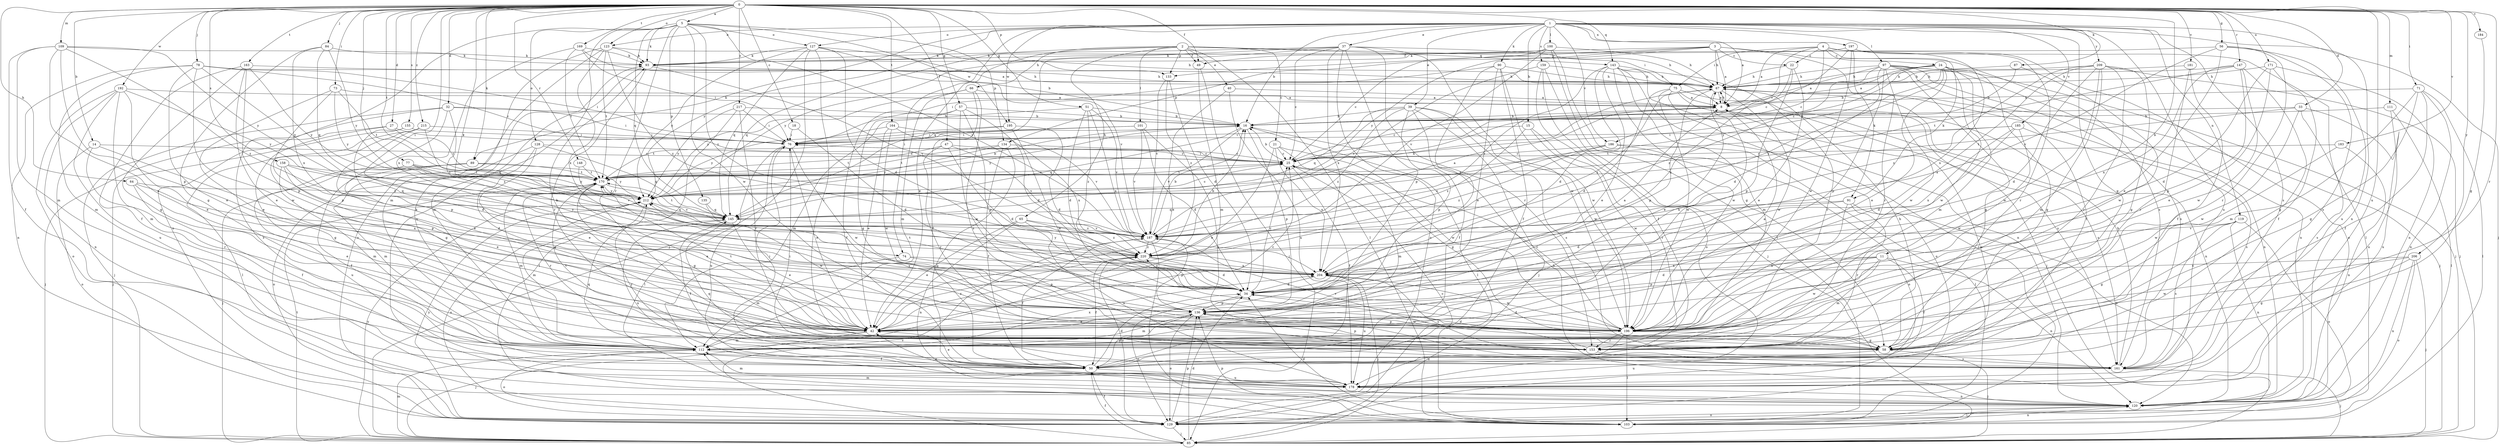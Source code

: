 strict digraph  {
0;
1;
2;
3;
4;
5;
8;
11;
14;
15;
16;
18;
21;
22;
24;
25;
27;
32;
33;
34;
37;
39;
40;
42;
47;
49;
50;
51;
56;
57;
58;
64;
65;
66;
67;
71;
73;
74;
75;
76;
77;
78;
84;
85;
87;
89;
90;
91;
93;
97;
100;
101;
103;
109;
111;
112;
119;
120;
123;
127;
128;
129;
133;
134;
135;
136;
143;
145;
147;
148;
153;
155;
158;
159;
161;
163;
164;
169;
170;
171;
178;
181;
183;
184;
185;
186;
187;
192;
195;
196;
197;
204;
206;
209;
212;
215;
217;
220;
0 -> 5  [label=a];
0 -> 11  [label=b];
0 -> 14  [label=b];
0 -> 18  [label=c];
0 -> 27  [label=d];
0 -> 32  [label=d];
0 -> 33  [label=d];
0 -> 47  [label=f];
0 -> 49  [label=f];
0 -> 51  [label=g];
0 -> 56  [label=g];
0 -> 57  [label=g];
0 -> 64  [label=h];
0 -> 71  [label=i];
0 -> 73  [label=i];
0 -> 74  [label=i];
0 -> 77  [label=j];
0 -> 78  [label=j];
0 -> 84  [label=j];
0 -> 87  [label=k];
0 -> 89  [label=k];
0 -> 109  [label=m];
0 -> 111  [label=m];
0 -> 123  [label=o];
0 -> 133  [label=p];
0 -> 143  [label=q];
0 -> 147  [label=r];
0 -> 148  [label=r];
0 -> 153  [label=r];
0 -> 155  [label=s];
0 -> 158  [label=s];
0 -> 163  [label=t];
0 -> 164  [label=t];
0 -> 169  [label=t];
0 -> 170  [label=t];
0 -> 171  [label=u];
0 -> 178  [label=u];
0 -> 181  [label=v];
0 -> 183  [label=v];
0 -> 184  [label=v];
0 -> 192  [label=w];
0 -> 206  [label=y];
0 -> 215  [label=z];
0 -> 217  [label=z];
0 -> 220  [label=z];
1 -> 8  [label=a];
1 -> 15  [label=b];
1 -> 16  [label=b];
1 -> 37  [label=e];
1 -> 39  [label=e];
1 -> 58  [label=g];
1 -> 74  [label=i];
1 -> 85  [label=j];
1 -> 89  [label=k];
1 -> 90  [label=k];
1 -> 97  [label=l];
1 -> 100  [label=l];
1 -> 119  [label=n];
1 -> 120  [label=n];
1 -> 123  [label=o];
1 -> 127  [label=o];
1 -> 159  [label=s];
1 -> 161  [label=s];
1 -> 178  [label=u];
1 -> 185  [label=v];
1 -> 186  [label=v];
1 -> 195  [label=w];
1 -> 197  [label=x];
1 -> 209  [label=y];
1 -> 212  [label=y];
2 -> 21  [label=c];
2 -> 40  [label=e];
2 -> 42  [label=e];
2 -> 49  [label=f];
2 -> 65  [label=h];
2 -> 66  [label=h];
2 -> 75  [label=i];
2 -> 101  [label=l];
2 -> 103  [label=l];
2 -> 133  [label=p];
2 -> 143  [label=q];
2 -> 145  [label=q];
3 -> 8  [label=a];
3 -> 22  [label=c];
3 -> 49  [label=f];
3 -> 67  [label=h];
3 -> 91  [label=k];
3 -> 133  [label=p];
3 -> 134  [label=p];
3 -> 161  [label=s];
3 -> 212  [label=y];
4 -> 8  [label=a];
4 -> 22  [label=c];
4 -> 24  [label=c];
4 -> 25  [label=c];
4 -> 75  [label=i];
4 -> 91  [label=k];
4 -> 153  [label=r];
4 -> 186  [label=v];
4 -> 204  [label=x];
5 -> 93  [label=k];
5 -> 120  [label=n];
5 -> 127  [label=o];
5 -> 128  [label=o];
5 -> 129  [label=o];
5 -> 134  [label=p];
5 -> 135  [label=p];
5 -> 145  [label=q];
5 -> 153  [label=r];
5 -> 187  [label=v];
5 -> 195  [label=w];
5 -> 196  [label=w];
5 -> 220  [label=z];
8 -> 16  [label=b];
8 -> 25  [label=c];
8 -> 67  [label=h];
8 -> 120  [label=n];
8 -> 161  [label=s];
11 -> 34  [label=d];
11 -> 50  [label=f];
11 -> 112  [label=m];
11 -> 120  [label=n];
11 -> 136  [label=p];
11 -> 196  [label=w];
11 -> 204  [label=x];
14 -> 25  [label=c];
14 -> 129  [label=o];
14 -> 136  [label=p];
14 -> 153  [label=r];
15 -> 76  [label=i];
15 -> 153  [label=r];
15 -> 196  [label=w];
15 -> 220  [label=z];
16 -> 76  [label=i];
16 -> 103  [label=l];
16 -> 136  [label=p];
16 -> 145  [label=q];
16 -> 187  [label=v];
16 -> 212  [label=y];
18 -> 34  [label=d];
18 -> 76  [label=i];
21 -> 25  [label=c];
21 -> 42  [label=e];
21 -> 58  [label=g];
21 -> 196  [label=w];
21 -> 204  [label=x];
22 -> 42  [label=e];
22 -> 67  [label=h];
22 -> 136  [label=p];
22 -> 204  [label=x];
24 -> 8  [label=a];
24 -> 16  [label=b];
24 -> 25  [label=c];
24 -> 42  [label=e];
24 -> 58  [label=g];
24 -> 67  [label=h];
24 -> 112  [label=m];
24 -> 187  [label=v];
24 -> 196  [label=w];
24 -> 212  [label=y];
25 -> 16  [label=b];
25 -> 50  [label=f];
25 -> 76  [label=i];
25 -> 112  [label=m];
25 -> 170  [label=t];
27 -> 58  [label=g];
27 -> 76  [label=i];
27 -> 85  [label=j];
27 -> 170  [label=t];
32 -> 16  [label=b];
32 -> 76  [label=i];
32 -> 85  [label=j];
32 -> 136  [label=p];
32 -> 161  [label=s];
32 -> 220  [label=z];
33 -> 16  [label=b];
33 -> 161  [label=s];
33 -> 170  [label=t];
33 -> 178  [label=u];
33 -> 196  [label=w];
34 -> 8  [label=a];
34 -> 25  [label=c];
34 -> 129  [label=o];
34 -> 136  [label=p];
34 -> 170  [label=t];
37 -> 25  [label=c];
37 -> 67  [label=h];
37 -> 93  [label=k];
37 -> 129  [label=o];
37 -> 136  [label=p];
37 -> 145  [label=q];
37 -> 153  [label=r];
37 -> 196  [label=w];
37 -> 204  [label=x];
37 -> 212  [label=y];
39 -> 16  [label=b];
39 -> 50  [label=f];
39 -> 85  [label=j];
39 -> 136  [label=p];
39 -> 145  [label=q];
39 -> 161  [label=s];
39 -> 196  [label=w];
39 -> 220  [label=z];
40 -> 8  [label=a];
40 -> 42  [label=e];
40 -> 178  [label=u];
42 -> 25  [label=c];
42 -> 67  [label=h];
42 -> 85  [label=j];
42 -> 93  [label=k];
42 -> 112  [label=m];
42 -> 170  [label=t];
42 -> 220  [label=z];
47 -> 25  [label=c];
47 -> 34  [label=d];
47 -> 153  [label=r];
47 -> 170  [label=t];
47 -> 187  [label=v];
49 -> 85  [label=j];
49 -> 112  [label=m];
50 -> 34  [label=d];
50 -> 42  [label=e];
50 -> 76  [label=i];
50 -> 136  [label=p];
50 -> 178  [label=u];
50 -> 212  [label=y];
51 -> 16  [label=b];
51 -> 34  [label=d];
51 -> 112  [label=m];
51 -> 187  [label=v];
51 -> 204  [label=x];
51 -> 220  [label=z];
56 -> 42  [label=e];
56 -> 93  [label=k];
56 -> 153  [label=r];
56 -> 161  [label=s];
56 -> 178  [label=u];
56 -> 187  [label=v];
57 -> 16  [label=b];
57 -> 34  [label=d];
57 -> 50  [label=f];
57 -> 58  [label=g];
57 -> 136  [label=p];
57 -> 196  [label=w];
58 -> 67  [label=h];
58 -> 85  [label=j];
58 -> 178  [label=u];
58 -> 187  [label=v];
64 -> 42  [label=e];
64 -> 50  [label=f];
64 -> 204  [label=x];
64 -> 212  [label=y];
65 -> 42  [label=e];
65 -> 120  [label=n];
65 -> 178  [label=u];
65 -> 187  [label=v];
65 -> 220  [label=z];
66 -> 8  [label=a];
66 -> 50  [label=f];
66 -> 112  [label=m];
66 -> 161  [label=s];
66 -> 212  [label=y];
67 -> 8  [label=a];
67 -> 42  [label=e];
67 -> 85  [label=j];
67 -> 120  [label=n];
67 -> 136  [label=p];
67 -> 196  [label=w];
67 -> 220  [label=z];
71 -> 8  [label=a];
71 -> 50  [label=f];
71 -> 58  [label=g];
71 -> 103  [label=l];
71 -> 112  [label=m];
71 -> 120  [label=n];
73 -> 8  [label=a];
73 -> 42  [label=e];
73 -> 136  [label=p];
73 -> 170  [label=t];
73 -> 212  [label=y];
74 -> 112  [label=m];
74 -> 136  [label=p];
74 -> 204  [label=x];
75 -> 8  [label=a];
75 -> 34  [label=d];
75 -> 85  [label=j];
75 -> 129  [label=o];
75 -> 161  [label=s];
75 -> 196  [label=w];
76 -> 25  [label=c];
76 -> 42  [label=e];
76 -> 103  [label=l];
76 -> 178  [label=u];
76 -> 196  [label=w];
77 -> 170  [label=t];
77 -> 178  [label=u];
77 -> 212  [label=y];
77 -> 220  [label=z];
78 -> 25  [label=c];
78 -> 42  [label=e];
78 -> 67  [label=h];
78 -> 76  [label=i];
78 -> 112  [label=m];
78 -> 120  [label=n];
78 -> 196  [label=w];
78 -> 212  [label=y];
84 -> 58  [label=g];
84 -> 93  [label=k];
84 -> 145  [label=q];
84 -> 204  [label=x];
84 -> 212  [label=y];
85 -> 34  [label=d];
85 -> 50  [label=f];
85 -> 112  [label=m];
85 -> 170  [label=t];
85 -> 187  [label=v];
85 -> 212  [label=y];
87 -> 16  [label=b];
87 -> 67  [label=h];
87 -> 196  [label=w];
89 -> 50  [label=f];
89 -> 85  [label=j];
89 -> 112  [label=m];
89 -> 170  [label=t];
89 -> 212  [label=y];
90 -> 42  [label=e];
90 -> 50  [label=f];
90 -> 67  [label=h];
90 -> 76  [label=i];
90 -> 196  [label=w];
90 -> 204  [label=x];
91 -> 34  [label=d];
91 -> 120  [label=n];
91 -> 145  [label=q];
91 -> 153  [label=r];
91 -> 196  [label=w];
93 -> 67  [label=h];
93 -> 112  [label=m];
93 -> 153  [label=r];
93 -> 187  [label=v];
97 -> 8  [label=a];
97 -> 34  [label=d];
97 -> 50  [label=f];
97 -> 58  [label=g];
97 -> 67  [label=h];
97 -> 85  [label=j];
97 -> 120  [label=n];
97 -> 136  [label=p];
97 -> 161  [label=s];
97 -> 196  [label=w];
97 -> 220  [label=z];
100 -> 25  [label=c];
100 -> 58  [label=g];
100 -> 67  [label=h];
100 -> 93  [label=k];
100 -> 103  [label=l];
100 -> 187  [label=v];
101 -> 34  [label=d];
101 -> 76  [label=i];
101 -> 161  [label=s];
101 -> 170  [label=t];
101 -> 187  [label=v];
103 -> 34  [label=d];
103 -> 120  [label=n];
103 -> 136  [label=p];
109 -> 42  [label=e];
109 -> 50  [label=f];
109 -> 93  [label=k];
109 -> 112  [label=m];
109 -> 136  [label=p];
109 -> 212  [label=y];
109 -> 220  [label=z];
111 -> 16  [label=b];
111 -> 103  [label=l];
111 -> 178  [label=u];
112 -> 50  [label=f];
112 -> 93  [label=k];
112 -> 129  [label=o];
112 -> 145  [label=q];
112 -> 204  [label=x];
119 -> 58  [label=g];
119 -> 120  [label=n];
119 -> 129  [label=o];
119 -> 161  [label=s];
119 -> 187  [label=v];
120 -> 16  [label=b];
120 -> 103  [label=l];
120 -> 112  [label=m];
120 -> 129  [label=o];
123 -> 67  [label=h];
123 -> 93  [label=k];
123 -> 112  [label=m];
123 -> 129  [label=o];
123 -> 170  [label=t];
123 -> 204  [label=x];
123 -> 220  [label=z];
127 -> 8  [label=a];
127 -> 34  [label=d];
127 -> 85  [label=j];
127 -> 93  [label=k];
127 -> 145  [label=q];
127 -> 153  [label=r];
127 -> 187  [label=v];
127 -> 212  [label=y];
128 -> 25  [label=c];
128 -> 42  [label=e];
128 -> 58  [label=g];
128 -> 129  [label=o];
128 -> 145  [label=q];
129 -> 25  [label=c];
129 -> 50  [label=f];
129 -> 85  [label=j];
129 -> 136  [label=p];
129 -> 212  [label=y];
133 -> 34  [label=d];
133 -> 187  [label=v];
133 -> 220  [label=z];
134 -> 25  [label=c];
134 -> 50  [label=f];
134 -> 170  [label=t];
134 -> 178  [label=u];
134 -> 212  [label=y];
135 -> 145  [label=q];
135 -> 196  [label=w];
136 -> 42  [label=e];
136 -> 112  [label=m];
136 -> 129  [label=o];
136 -> 196  [label=w];
143 -> 34  [label=d];
143 -> 42  [label=e];
143 -> 67  [label=h];
143 -> 103  [label=l];
143 -> 112  [label=m];
143 -> 120  [label=n];
143 -> 153  [label=r];
143 -> 187  [label=v];
143 -> 196  [label=w];
145 -> 8  [label=a];
145 -> 42  [label=e];
145 -> 50  [label=f];
145 -> 67  [label=h];
145 -> 170  [label=t];
145 -> 178  [label=u];
145 -> 187  [label=v];
147 -> 58  [label=g];
147 -> 67  [label=h];
147 -> 136  [label=p];
147 -> 170  [label=t];
147 -> 196  [label=w];
147 -> 204  [label=x];
148 -> 170  [label=t];
148 -> 187  [label=v];
153 -> 34  [label=d];
153 -> 136  [label=p];
153 -> 161  [label=s];
153 -> 170  [label=t];
155 -> 34  [label=d];
155 -> 76  [label=i];
155 -> 85  [label=j];
158 -> 34  [label=d];
158 -> 42  [label=e];
158 -> 112  [label=m];
158 -> 145  [label=q];
158 -> 170  [label=t];
159 -> 50  [label=f];
159 -> 67  [label=h];
159 -> 85  [label=j];
159 -> 129  [label=o];
159 -> 187  [label=v];
161 -> 67  [label=h];
161 -> 76  [label=i];
161 -> 85  [label=j];
161 -> 145  [label=q];
163 -> 42  [label=e];
163 -> 50  [label=f];
163 -> 58  [label=g];
163 -> 67  [label=h];
163 -> 136  [label=p];
163 -> 212  [label=y];
164 -> 42  [label=e];
164 -> 76  [label=i];
164 -> 187  [label=v];
164 -> 196  [label=w];
164 -> 204  [label=x];
169 -> 16  [label=b];
169 -> 76  [label=i];
169 -> 93  [label=k];
169 -> 170  [label=t];
169 -> 204  [label=x];
170 -> 16  [label=b];
170 -> 25  [label=c];
170 -> 42  [label=e];
170 -> 58  [label=g];
170 -> 112  [label=m];
170 -> 153  [label=r];
170 -> 187  [label=v];
170 -> 212  [label=y];
171 -> 34  [label=d];
171 -> 42  [label=e];
171 -> 50  [label=f];
171 -> 67  [label=h];
171 -> 120  [label=n];
178 -> 8  [label=a];
178 -> 42  [label=e];
178 -> 112  [label=m];
178 -> 120  [label=n];
181 -> 50  [label=f];
181 -> 67  [label=h];
181 -> 153  [label=r];
183 -> 25  [label=c];
183 -> 120  [label=n];
183 -> 196  [label=w];
184 -> 58  [label=g];
185 -> 34  [label=d];
185 -> 76  [label=i];
185 -> 161  [label=s];
185 -> 170  [label=t];
185 -> 196  [label=w];
185 -> 204  [label=x];
186 -> 25  [label=c];
186 -> 103  [label=l];
186 -> 129  [label=o];
186 -> 187  [label=v];
186 -> 220  [label=z];
187 -> 16  [label=b];
187 -> 50  [label=f];
187 -> 103  [label=l];
187 -> 136  [label=p];
187 -> 220  [label=z];
192 -> 8  [label=a];
192 -> 42  [label=e];
192 -> 112  [label=m];
192 -> 120  [label=n];
192 -> 129  [label=o];
192 -> 178  [label=u];
192 -> 212  [label=y];
195 -> 34  [label=d];
195 -> 76  [label=i];
195 -> 196  [label=w];
195 -> 212  [label=y];
196 -> 8  [label=a];
196 -> 25  [label=c];
196 -> 34  [label=d];
196 -> 58  [label=g];
196 -> 103  [label=l];
196 -> 136  [label=p];
196 -> 153  [label=r];
196 -> 178  [label=u];
196 -> 212  [label=y];
196 -> 220  [label=z];
197 -> 25  [label=c];
197 -> 93  [label=k];
197 -> 103  [label=l];
197 -> 129  [label=o];
197 -> 153  [label=r];
197 -> 196  [label=w];
204 -> 34  [label=d];
204 -> 85  [label=j];
204 -> 161  [label=s];
204 -> 178  [label=u];
204 -> 196  [label=w];
204 -> 212  [label=y];
206 -> 58  [label=g];
206 -> 85  [label=j];
206 -> 120  [label=n];
206 -> 129  [label=o];
206 -> 196  [label=w];
206 -> 204  [label=x];
209 -> 34  [label=d];
209 -> 58  [label=g];
209 -> 67  [label=h];
209 -> 85  [label=j];
209 -> 112  [label=m];
209 -> 153  [label=r];
209 -> 196  [label=w];
209 -> 204  [label=x];
209 -> 220  [label=z];
212 -> 25  [label=c];
212 -> 112  [label=m];
212 -> 129  [label=o];
212 -> 145  [label=q];
215 -> 42  [label=e];
215 -> 58  [label=g];
215 -> 76  [label=i];
215 -> 103  [label=l];
215 -> 145  [label=q];
217 -> 16  [label=b];
217 -> 76  [label=i];
217 -> 103  [label=l];
217 -> 153  [label=r];
217 -> 212  [label=y];
220 -> 16  [label=b];
220 -> 34  [label=d];
220 -> 50  [label=f];
220 -> 129  [label=o];
220 -> 204  [label=x];
}
